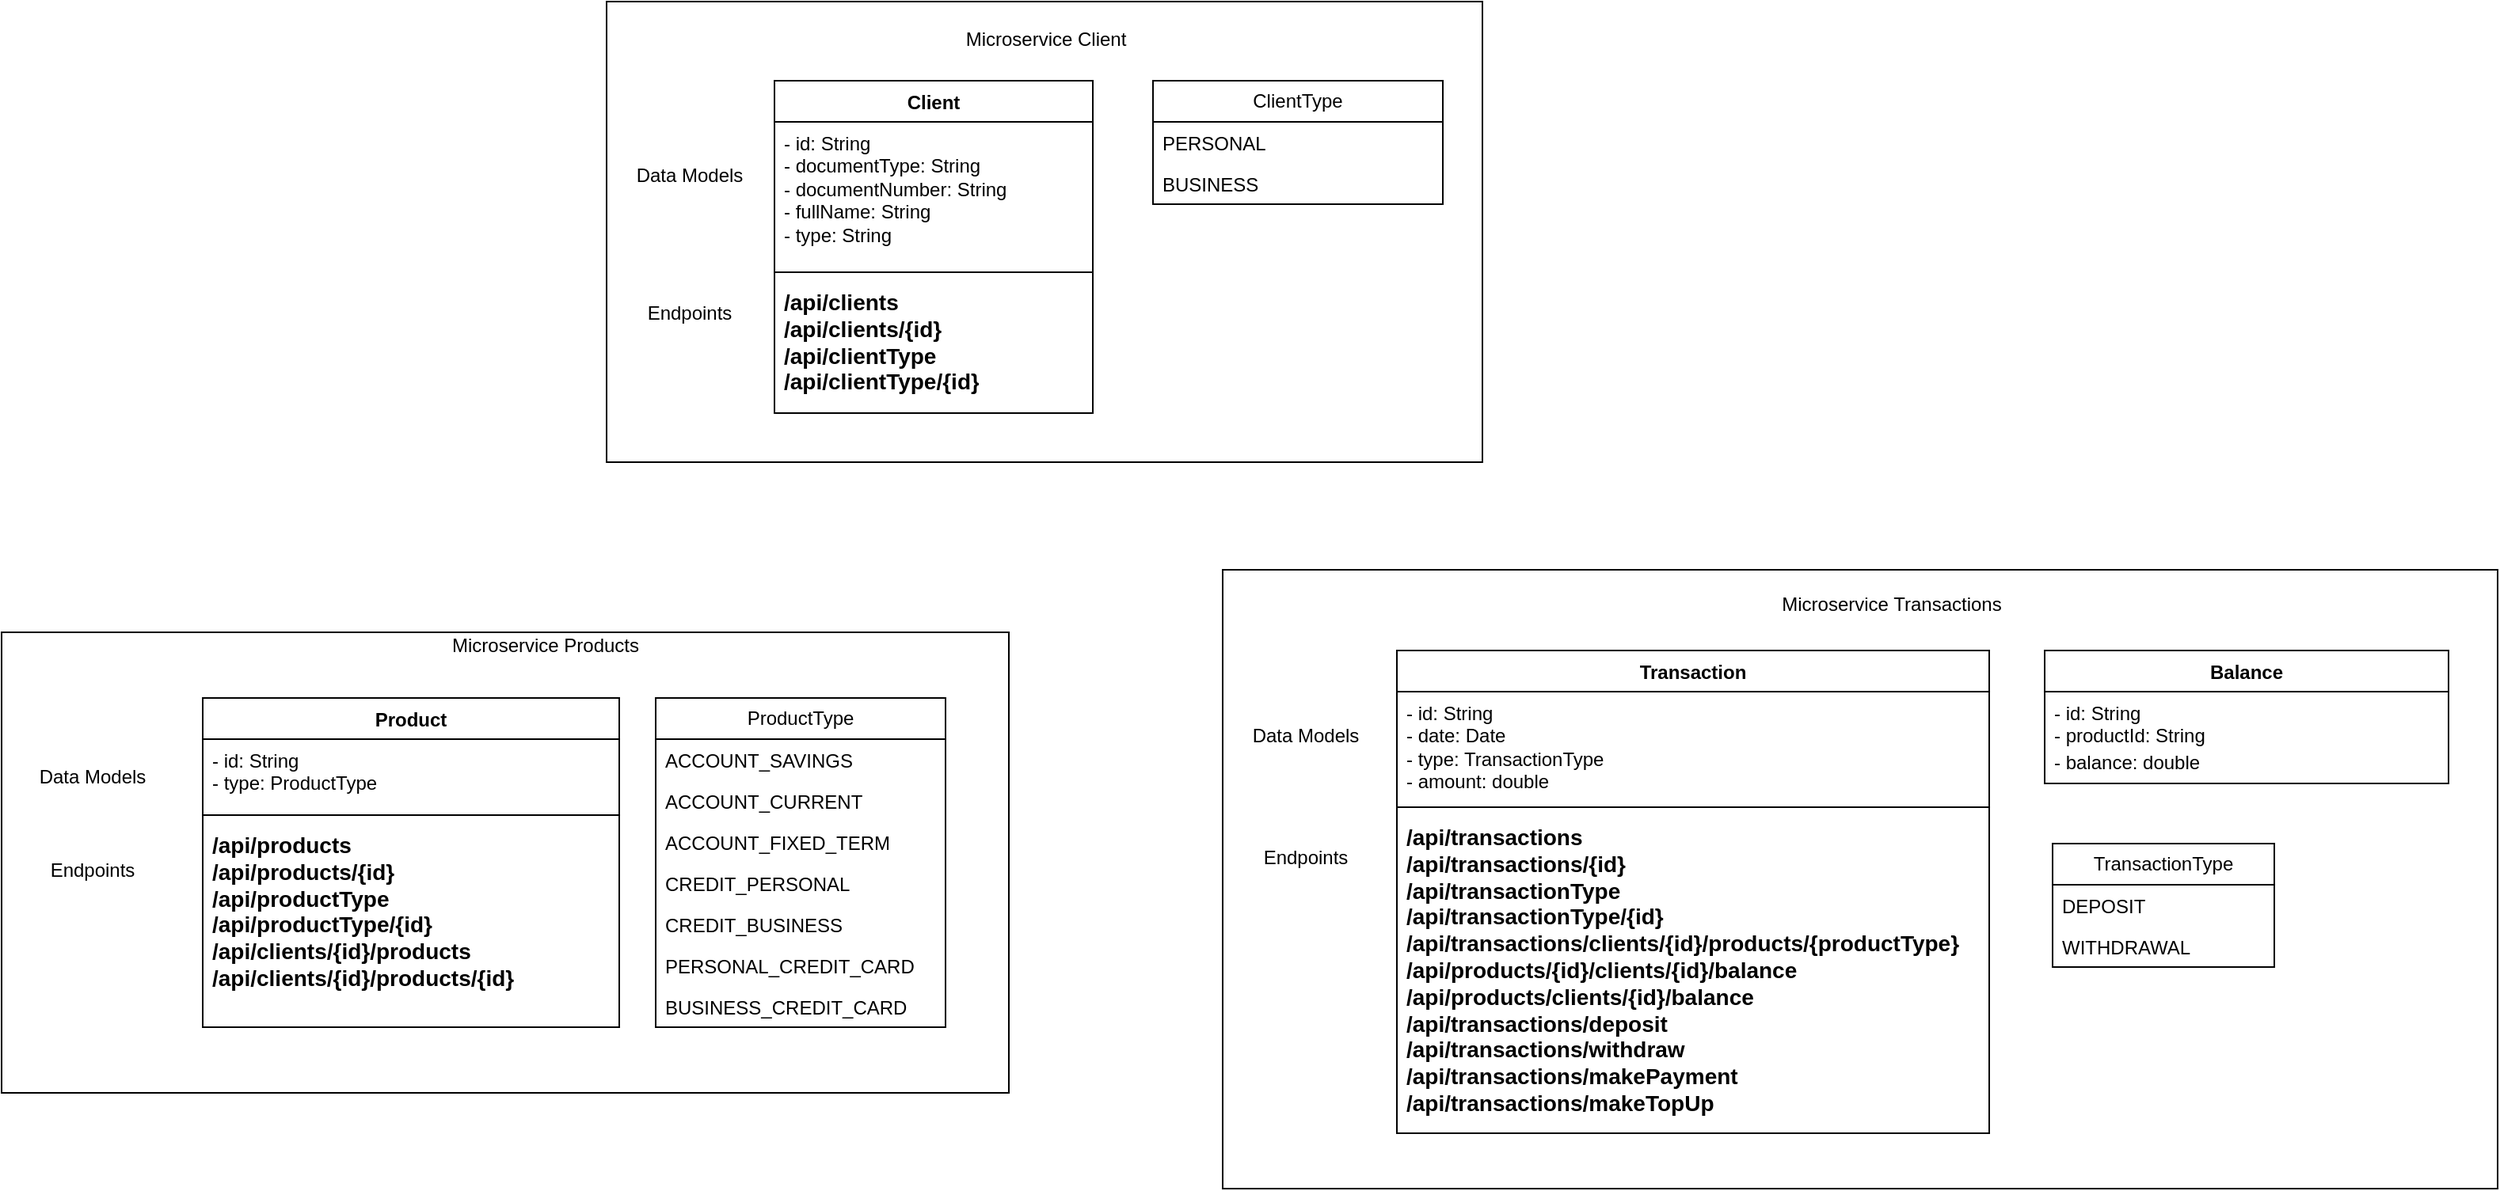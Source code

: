 <mxfile version="21.6.1" type="device">
  <diagram name="Página-1" id="byQaw5cqvZ2PZXJsykcE">
    <mxGraphModel dx="1434" dy="1213" grid="0" gridSize="10" guides="1" tooltips="1" connect="1" arrows="1" fold="1" page="0" pageScale="1" pageWidth="827" pageHeight="1169" math="0" shadow="0">
      <root>
        <mxCell id="0" />
        <mxCell id="1" parent="0" />
        <mxCell id="kyLPirycK8c-wqSpg7BQ-3" value="" style="verticalLabelPosition=bottom;verticalAlign=top;html=1;shape=mxgraph.basic.rect;fillColor2=none;strokeWidth=1;size=20;indent=5;" vertex="1" parent="1">
          <mxGeometry x="696" y="-298" width="805" height="391" as="geometry" />
        </mxCell>
        <mxCell id="kyLPirycK8c-wqSpg7BQ-2" value="" style="verticalLabelPosition=bottom;verticalAlign=top;html=1;shape=mxgraph.basic.rect;fillColor2=none;strokeWidth=1;size=20;indent=5;" vertex="1" parent="1">
          <mxGeometry x="-75" y="-258.5" width="636" height="291" as="geometry" />
        </mxCell>
        <mxCell id="Dh1_PqeGlYigmbHntT6k-110" value="" style="verticalLabelPosition=bottom;verticalAlign=top;html=1;shape=mxgraph.basic.rect;fillColor2=none;strokeWidth=1;size=20;indent=5;" parent="1" vertex="1">
          <mxGeometry x="307" y="-657" width="553" height="291" as="geometry" />
        </mxCell>
        <mxCell id="Dh1_PqeGlYigmbHntT6k-1" value="Product" style="swimlane;fontStyle=1;align=center;verticalAlign=top;childLayout=stackLayout;horizontal=1;startSize=26;horizontalStack=0;resizeParent=1;resizeParentMax=0;resizeLast=0;collapsible=1;marginBottom=0;whiteSpace=wrap;html=1;fillColor=#FFFFFF;" parent="1" vertex="1">
          <mxGeometry x="52" y="-217" width="263" height="208" as="geometry" />
        </mxCell>
        <mxCell id="Dh1_PqeGlYigmbHntT6k-2" value="- id: String&lt;br&gt;- type: ProductType&lt;br&gt;&lt;span style=&quot;border: 0px solid rgb(217, 217, 227); box-sizing: border-box; --tw-border-spacing-x: 0; --tw-border-spacing-y: 0; --tw-translate-x: 0; --tw-translate-y: 0; --tw-rotate: 0; --tw-skew-x: 0; --tw-skew-y: 0; --tw-scale-x: 1; --tw-scale-y: 1; --tw-pan-x: ; --tw-pan-y: ; --tw-pinch-zoom: ; --tw-scroll-snap-strictness: proximity; --tw-gradient-from-position: ; --tw-gradient-via-position: ; --tw-gradient-to-position: ; --tw-ordinal: ; --tw-slashed-zero: ; --tw-numeric-figure: ; --tw-numeric-spacing: ; --tw-numeric-fraction: ; --tw-ring-inset: ; --tw-ring-offset-width: 0px; --tw-ring-offset-color: #fff; --tw-ring-color: rgba(69,89,164,.5); --tw-ring-offset-shadow: 0 0 transparent; --tw-ring-shadow: 0 0 transparent; --tw-shadow: 0 0 transparent; --tw-shadow-colored: 0 0 transparent; --tw-blur: ; --tw-brightness: ; --tw-contrast: ; --tw-grayscale: ; --tw-hue-rotate: ; --tw-invert: ; --tw-saturate: ; --tw-sepia: ; --tw-drop-shadow: ; --tw-backdrop-blur: ; --tw-backdrop-brightness: ; --tw-backdrop-contrast: ; --tw-backdrop-grayscale: ; --tw-backdrop-hue-rotate: ; --tw-backdrop-invert: ; --tw-backdrop-opacity: ; --tw-backdrop-saturate: ; --tw-backdrop-sepia: ; color: rgb(255, 255, 255); font-family: &amp;quot;Söhne Mono&amp;quot;, Monaco, &amp;quot;Andale Mono&amp;quot;, &amp;quot;Ubuntu Mono&amp;quot;, monospace; font-size: 14px; background-color: rgb(0, 0, 0);&quot; class=&quot;xml&quot;&gt;&lt;span style=&quot;border: 0px solid rgb(217, 217, 227); box-sizing: border-box; --tw-border-spacing-x: 0; --tw-border-spacing-y: 0; --tw-translate-x: 0; --tw-translate-y: 0; --tw-rotate: 0; --tw-skew-x: 0; --tw-skew-y: 0; --tw-scale-x: 1; --tw-scale-y: 1; --tw-pan-x: ; --tw-pan-y: ; --tw-pinch-zoom: ; --tw-scroll-snap-strictness: proximity; --tw-gradient-from-position: ; --tw-gradient-via-position: ; --tw-gradient-to-position: ; --tw-ordinal: ; --tw-slashed-zero: ; --tw-numeric-figure: ; --tw-numeric-spacing: ; --tw-numeric-fraction: ; --tw-ring-inset: ; --tw-ring-offset-width: 0px; --tw-ring-offset-color: #fff; --tw-ring-color: rgba(69,89,164,.5); --tw-ring-offset-shadow: 0 0 transparent; --tw-ring-shadow: 0 0 transparent; --tw-shadow: 0 0 transparent; --tw-shadow-colored: 0 0 transparent; --tw-blur: ; --tw-brightness: ; --tw-contrast: ; --tw-grayscale: ; --tw-hue-rotate: ; --tw-invert: ; --tw-saturate: ; --tw-sepia: ; --tw-drop-shadow: ; --tw-backdrop-blur: ; --tw-backdrop-brightness: ; --tw-backdrop-contrast: ; --tw-backdrop-grayscale: ; --tw-backdrop-hue-rotate: ; --tw-backdrop-invert: ; --tw-backdrop-opacity: ; --tw-backdrop-saturate: ; --tw-backdrop-sepia: ;&quot; class=&quot;hljs-tag&quot;&gt;&lt;br&gt;&lt;br&gt;&lt;/span&gt;&lt;/span&gt;" style="text;strokeColor=none;fillColor=none;align=left;verticalAlign=top;spacingLeft=4;spacingRight=4;overflow=hidden;rotatable=0;points=[[0,0.5],[1,0.5]];portConstraint=eastwest;whiteSpace=wrap;html=1;" parent="Dh1_PqeGlYigmbHntT6k-1" vertex="1">
          <mxGeometry y="26" width="263" height="44" as="geometry" />
        </mxCell>
        <mxCell id="Dh1_PqeGlYigmbHntT6k-3" value="" style="line;strokeWidth=1;fillColor=none;align=left;verticalAlign=middle;spacingTop=-1;spacingLeft=3;spacingRight=3;rotatable=0;labelPosition=right;points=[];portConstraint=eastwest;strokeColor=inherit;" parent="Dh1_PqeGlYigmbHntT6k-1" vertex="1">
          <mxGeometry y="70" width="263" height="8" as="geometry" />
        </mxCell>
        <mxCell id="Dh1_PqeGlYigmbHntT6k-4" value="&lt;b style=&quot;border-color: var(--border-color); font-size: 14px;&quot;&gt;&lt;b style=&quot;border-color: var(--border-color);&quot;&gt;/api&lt;/b&gt;/products&lt;br style=&quot;border-color: var(--border-color);&quot;&gt;&lt;b style=&quot;border-color: var(--border-color);&quot;&gt;/api&lt;/b&gt;/&lt;b style=&quot;border-color: var(--border-color);&quot;&gt;products&lt;/b&gt;/{id}&lt;br&gt;&lt;b style=&quot;border-color: var(--border-color);&quot;&gt;&lt;b style=&quot;border-color: var(--border-color);&quot;&gt;/api&lt;/b&gt;/productType&lt;br style=&quot;border-color: var(--border-color);&quot;&gt;&lt;b style=&quot;border-color: var(--border-color);&quot;&gt;/api&lt;/b&gt;/&lt;b style=&quot;border-color: var(--border-color);&quot;&gt;productType&lt;/b&gt;/{id}&lt;/b&gt;&lt;br&gt;&lt;b style=&quot;border-color: var(--border-color);&quot;&gt;/api/clients/{id}/products&lt;br&gt;&lt;/b&gt;&lt;b style=&quot;border-color: var(--border-color);&quot;&gt;&lt;b style=&quot;border-color: var(--border-color);&quot;&gt;/api/clients/{id}/products/{id}&lt;/b&gt;&lt;/b&gt;&lt;br&gt;&lt;/b&gt;" style="text;strokeColor=none;fillColor=none;align=left;verticalAlign=top;spacingLeft=4;spacingRight=4;overflow=hidden;rotatable=0;points=[[0,0.5],[1,0.5]];portConstraint=eastwest;whiteSpace=wrap;html=1;" parent="Dh1_PqeGlYigmbHntT6k-1" vertex="1">
          <mxGeometry y="78" width="263" height="130" as="geometry" />
        </mxCell>
        <mxCell id="Dh1_PqeGlYigmbHntT6k-47" value="ProductType" style="swimlane;fontStyle=0;childLayout=stackLayout;horizontal=1;startSize=26;fillColor=none;horizontalStack=0;resizeParent=1;resizeParentMax=0;resizeLast=0;collapsible=1;marginBottom=0;whiteSpace=wrap;html=1;" parent="1" vertex="1">
          <mxGeometry x="338" y="-217" width="183" height="208" as="geometry">
            <mxRectangle x="432" y="33" width="93" height="26" as="alternateBounds" />
          </mxGeometry>
        </mxCell>
        <mxCell id="Dh1_PqeGlYigmbHntT6k-48" value="ACCOUNT_SAVINGS" style="text;strokeColor=none;fillColor=none;align=left;verticalAlign=top;spacingLeft=4;spacingRight=4;overflow=hidden;rotatable=0;points=[[0,0.5],[1,0.5]];portConstraint=eastwest;whiteSpace=wrap;html=1;" parent="Dh1_PqeGlYigmbHntT6k-47" vertex="1">
          <mxGeometry y="26" width="183" height="26" as="geometry" />
        </mxCell>
        <mxCell id="Dh1_PqeGlYigmbHntT6k-49" value="ACCOUNT_CURRENT" style="text;strokeColor=none;fillColor=none;align=left;verticalAlign=top;spacingLeft=4;spacingRight=4;overflow=hidden;rotatable=0;points=[[0,0.5],[1,0.5]];portConstraint=eastwest;whiteSpace=wrap;html=1;" parent="Dh1_PqeGlYigmbHntT6k-47" vertex="1">
          <mxGeometry y="52" width="183" height="26" as="geometry" />
        </mxCell>
        <mxCell id="Dh1_PqeGlYigmbHntT6k-50" value="ACCOUNT_FIXED_TERM" style="text;strokeColor=none;fillColor=none;align=left;verticalAlign=top;spacingLeft=4;spacingRight=4;overflow=hidden;rotatable=0;points=[[0,0.5],[1,0.5]];portConstraint=eastwest;whiteSpace=wrap;html=1;" parent="Dh1_PqeGlYigmbHntT6k-47" vertex="1">
          <mxGeometry y="78" width="183" height="26" as="geometry" />
        </mxCell>
        <mxCell id="Dh1_PqeGlYigmbHntT6k-85" value="CREDIT_PERSONAL" style="text;strokeColor=none;fillColor=none;align=left;verticalAlign=top;spacingLeft=4;spacingRight=4;overflow=hidden;rotatable=0;points=[[0,0.5],[1,0.5]];portConstraint=eastwest;whiteSpace=wrap;html=1;" parent="Dh1_PqeGlYigmbHntT6k-47" vertex="1">
          <mxGeometry y="104" width="183" height="26" as="geometry" />
        </mxCell>
        <mxCell id="Dh1_PqeGlYigmbHntT6k-86" value="CREDIT_BUSINESS" style="text;strokeColor=none;fillColor=none;align=left;verticalAlign=top;spacingLeft=4;spacingRight=4;overflow=hidden;rotatable=0;points=[[0,0.5],[1,0.5]];portConstraint=eastwest;whiteSpace=wrap;html=1;" parent="Dh1_PqeGlYigmbHntT6k-47" vertex="1">
          <mxGeometry y="130" width="183" height="26" as="geometry" />
        </mxCell>
        <mxCell id="Dh1_PqeGlYigmbHntT6k-87" value="PERSONAL_CREDIT_CARD" style="text;strokeColor=none;fillColor=none;align=left;verticalAlign=top;spacingLeft=4;spacingRight=4;overflow=hidden;rotatable=0;points=[[0,0.5],[1,0.5]];portConstraint=eastwest;whiteSpace=wrap;html=1;" parent="Dh1_PqeGlYigmbHntT6k-47" vertex="1">
          <mxGeometry y="156" width="183" height="26" as="geometry" />
        </mxCell>
        <mxCell id="Dh1_PqeGlYigmbHntT6k-88" value="BUSINESS_CREDIT_CARD" style="text;strokeColor=none;fillColor=none;align=left;verticalAlign=top;spacingLeft=4;spacingRight=4;overflow=hidden;rotatable=0;points=[[0,0.5],[1,0.5]];portConstraint=eastwest;whiteSpace=wrap;html=1;" parent="Dh1_PqeGlYigmbHntT6k-47" vertex="1">
          <mxGeometry y="182" width="183" height="26" as="geometry" />
        </mxCell>
        <mxCell id="Dh1_PqeGlYigmbHntT6k-54" value="Transaction" style="swimlane;fontStyle=1;align=center;verticalAlign=top;childLayout=stackLayout;horizontal=1;startSize=26;horizontalStack=0;resizeParent=1;resizeParentMax=0;resizeLast=0;collapsible=1;marginBottom=0;whiteSpace=wrap;html=1;fillColor=#FFFFFF;" parent="1" vertex="1">
          <mxGeometry x="806" y="-247" width="374" height="305" as="geometry" />
        </mxCell>
        <mxCell id="Dh1_PqeGlYigmbHntT6k-55" value="- id: String&lt;br&gt;- date: Date&lt;br&gt;- type: TransactionType&lt;br&gt;- amount: double&lt;br&gt;&lt;span style=&quot;border: 0px solid rgb(217, 217, 227); box-sizing: border-box; --tw-border-spacing-x: 0; --tw-border-spacing-y: 0; --tw-translate-x: 0; --tw-translate-y: 0; --tw-rotate: 0; --tw-skew-x: 0; --tw-skew-y: 0; --tw-scale-x: 1; --tw-scale-y: 1; --tw-pan-x: ; --tw-pan-y: ; --tw-pinch-zoom: ; --tw-scroll-snap-strictness: proximity; --tw-gradient-from-position: ; --tw-gradient-via-position: ; --tw-gradient-to-position: ; --tw-ordinal: ; --tw-slashed-zero: ; --tw-numeric-figure: ; --tw-numeric-spacing: ; --tw-numeric-fraction: ; --tw-ring-inset: ; --tw-ring-offset-width: 0px; --tw-ring-offset-color: #fff; --tw-ring-color: rgba(69,89,164,.5); --tw-ring-offset-shadow: 0 0 transparent; --tw-ring-shadow: 0 0 transparent; --tw-shadow: 0 0 transparent; --tw-shadow-colored: 0 0 transparent; --tw-blur: ; --tw-brightness: ; --tw-contrast: ; --tw-grayscale: ; --tw-hue-rotate: ; --tw-invert: ; --tw-saturate: ; --tw-sepia: ; --tw-drop-shadow: ; --tw-backdrop-blur: ; --tw-backdrop-brightness: ; --tw-backdrop-contrast: ; --tw-backdrop-grayscale: ; --tw-backdrop-hue-rotate: ; --tw-backdrop-invert: ; --tw-backdrop-opacity: ; --tw-backdrop-saturate: ; --tw-backdrop-sepia: ; color: rgb(255, 255, 255); font-family: &amp;quot;Söhne Mono&amp;quot;, Monaco, &amp;quot;Andale Mono&amp;quot;, &amp;quot;Ubuntu Mono&amp;quot;, monospace; font-size: 14px; background-color: rgb(0, 0, 0);&quot; class=&quot;xml&quot;&gt;&lt;span style=&quot;border: 0px solid rgb(217, 217, 227); box-sizing: border-box; --tw-border-spacing-x: 0; --tw-border-spacing-y: 0; --tw-translate-x: 0; --tw-translate-y: 0; --tw-rotate: 0; --tw-skew-x: 0; --tw-skew-y: 0; --tw-scale-x: 1; --tw-scale-y: 1; --tw-pan-x: ; --tw-pan-y: ; --tw-pinch-zoom: ; --tw-scroll-snap-strictness: proximity; --tw-gradient-from-position: ; --tw-gradient-via-position: ; --tw-gradient-to-position: ; --tw-ordinal: ; --tw-slashed-zero: ; --tw-numeric-figure: ; --tw-numeric-spacing: ; --tw-numeric-fraction: ; --tw-ring-inset: ; --tw-ring-offset-width: 0px; --tw-ring-offset-color: #fff; --tw-ring-color: rgba(69,89,164,.5); --tw-ring-offset-shadow: 0 0 transparent; --tw-ring-shadow: 0 0 transparent; --tw-shadow: 0 0 transparent; --tw-shadow-colored: 0 0 transparent; --tw-blur: ; --tw-brightness: ; --tw-contrast: ; --tw-grayscale: ; --tw-hue-rotate: ; --tw-invert: ; --tw-saturate: ; --tw-sepia: ; --tw-drop-shadow: ; --tw-backdrop-blur: ; --tw-backdrop-brightness: ; --tw-backdrop-contrast: ; --tw-backdrop-grayscale: ; --tw-backdrop-hue-rotate: ; --tw-backdrop-invert: ; --tw-backdrop-opacity: ; --tw-backdrop-saturate: ; --tw-backdrop-sepia: ;&quot; class=&quot;hljs-tag&quot;&gt;&lt;br&gt;&lt;br&gt;&lt;/span&gt;&lt;/span&gt;" style="text;strokeColor=none;fillColor=none;align=left;verticalAlign=top;spacingLeft=4;spacingRight=4;overflow=hidden;rotatable=0;points=[[0,0.5],[1,0.5]];portConstraint=eastwest;whiteSpace=wrap;html=1;" parent="Dh1_PqeGlYigmbHntT6k-54" vertex="1">
          <mxGeometry y="26" width="374" height="69" as="geometry" />
        </mxCell>
        <mxCell id="Dh1_PqeGlYigmbHntT6k-56" value="" style="line;strokeWidth=1;fillColor=none;align=left;verticalAlign=middle;spacingTop=-1;spacingLeft=3;spacingRight=3;rotatable=0;labelPosition=right;points=[];portConstraint=eastwest;strokeColor=inherit;" parent="Dh1_PqeGlYigmbHntT6k-54" vertex="1">
          <mxGeometry y="95" width="374" height="8" as="geometry" />
        </mxCell>
        <mxCell id="Dh1_PqeGlYigmbHntT6k-57" value="&lt;b style=&quot;border-color: var(--border-color); font-size: 14px;&quot;&gt;&lt;b style=&quot;border-color: var(--border-color);&quot;&gt;/api&lt;/b&gt;/transactions&lt;br style=&quot;border-color: var(--border-color);&quot;&gt;&lt;b style=&quot;border-color: var(--border-color);&quot;&gt;/api&lt;/b&gt;/&lt;b style=&quot;border-color: var(--border-color);&quot;&gt;transactions&lt;/b&gt;/{id}&lt;br&gt;&lt;b style=&quot;border-color: var(--border-color);&quot;&gt;&lt;b style=&quot;border-color: var(--border-color);&quot;&gt;/api&lt;/b&gt;/transactionType&lt;br style=&quot;border-color: var(--border-color);&quot;&gt;&lt;b style=&quot;border-color: var(--border-color);&quot;&gt;/api&lt;/b&gt;/&lt;b style=&quot;border-color: var(--border-color);&quot;&gt;transactionType&lt;/b&gt;/{id}&lt;/b&gt;&lt;br style=&quot;border-color: var(--border-color);&quot;&gt;&lt;b style=&quot;border-color: var(--border-color);&quot;&gt;/api/&lt;b style=&quot;border-color: var(--border-color);&quot;&gt;&lt;b style=&quot;border-color: var(--border-color);&quot;&gt;transactions&lt;/b&gt;/&lt;/b&gt;clients/{id}/products/{productType}&lt;br style=&quot;border-color: var(--border-color);&quot;&gt;&lt;/b&gt;&lt;b style=&quot;border-color: var(--border-color);&quot;&gt;&lt;b style=&quot;border-color: var(--border-color);&quot;&gt;/api/products/{id}/clients/{id}/balance&lt;br&gt;&lt;/b&gt;&lt;/b&gt;&lt;/b&gt;&lt;b style=&quot;border-color: var(--border-color); font-size: 14px;&quot;&gt;/api/products/clients/{id}/balance&lt;/b&gt;&lt;br&gt;&lt;b style=&quot;border-color: var(--border-color); font-size: 14px;&quot;&gt;&lt;b style=&quot;border-color: var(--border-color);&quot;&gt;/api&lt;/b&gt;/transactions/&lt;/b&gt;&lt;b&gt;&lt;font style=&quot;font-size: 14px;&quot;&gt;deposit&lt;br&gt;&lt;/font&gt;&lt;/b&gt;&lt;b style=&quot;border-color: var(--border-color); font-size: 14px;&quot;&gt;&lt;b style=&quot;border-color: var(--border-color);&quot;&gt;/api&lt;/b&gt;/transactions/&lt;/b&gt;&lt;b&gt;&lt;font style=&quot;font-size: 14px;&quot;&gt;withdraw&lt;br&gt;&lt;/font&gt;&lt;/b&gt;&lt;b style=&quot;border-color: var(--border-color); font-size: 14px;&quot;&gt;&lt;b style=&quot;border-color: var(--border-color);&quot;&gt;/api&lt;/b&gt;/transactions/&lt;/b&gt;&lt;b&gt;&lt;font style=&quot;font-size: 14px;&quot;&gt;makePayment&lt;br&gt;&lt;/font&gt;&lt;/b&gt;&lt;b style=&quot;border-color: var(--border-color); font-size: 14px;&quot;&gt;&lt;b style=&quot;border-color: var(--border-color);&quot;&gt;/api&lt;/b&gt;/transactions/&lt;/b&gt;&lt;b&gt;&lt;font style=&quot;font-size: 14px;&quot;&gt;makeTopUp&lt;/font&gt;&lt;/b&gt;" style="text;strokeColor=none;fillColor=none;align=left;verticalAlign=top;spacingLeft=4;spacingRight=4;overflow=hidden;rotatable=0;points=[[0,0.5],[1,0.5]];portConstraint=eastwest;whiteSpace=wrap;html=1;" parent="Dh1_PqeGlYigmbHntT6k-54" vertex="1">
          <mxGeometry y="103" width="374" height="202" as="geometry" />
        </mxCell>
        <mxCell id="Dh1_PqeGlYigmbHntT6k-62" value="TransactionType" style="swimlane;fontStyle=0;childLayout=stackLayout;horizontal=1;startSize=26;fillColor=none;horizontalStack=0;resizeParent=1;resizeParentMax=0;resizeLast=0;collapsible=1;marginBottom=0;whiteSpace=wrap;html=1;" parent="1" vertex="1">
          <mxGeometry x="1220" y="-125" width="140" height="78" as="geometry" />
        </mxCell>
        <mxCell id="Dh1_PqeGlYigmbHntT6k-63" value="DEPOSIT" style="text;strokeColor=none;fillColor=none;align=left;verticalAlign=top;spacingLeft=4;spacingRight=4;overflow=hidden;rotatable=0;points=[[0,0.5],[1,0.5]];portConstraint=eastwest;whiteSpace=wrap;html=1;" parent="Dh1_PqeGlYigmbHntT6k-62" vertex="1">
          <mxGeometry y="26" width="140" height="26" as="geometry" />
        </mxCell>
        <mxCell id="Dh1_PqeGlYigmbHntT6k-64" value="WITHDRAWAL" style="text;strokeColor=none;fillColor=none;align=left;verticalAlign=top;spacingLeft=4;spacingRight=4;overflow=hidden;rotatable=0;points=[[0,0.5],[1,0.5]];portConstraint=eastwest;whiteSpace=wrap;html=1;" parent="Dh1_PqeGlYigmbHntT6k-62" vertex="1">
          <mxGeometry y="52" width="140" height="26" as="geometry" />
        </mxCell>
        <mxCell id="Dh1_PqeGlYigmbHntT6k-77" value="Balance" style="swimlane;fontStyle=1;align=center;verticalAlign=top;childLayout=stackLayout;horizontal=1;startSize=26;horizontalStack=0;resizeParent=1;resizeParentMax=0;resizeLast=0;collapsible=1;marginBottom=0;whiteSpace=wrap;html=1;fillColor=#FFFFFF;" parent="1" vertex="1">
          <mxGeometry x="1215" y="-247" width="255" height="84" as="geometry" />
        </mxCell>
        <mxCell id="Dh1_PqeGlYigmbHntT6k-78" value="- id: String&lt;br&gt;- productId: String&lt;br&gt;- balance: double&lt;span style=&quot;border: 0px solid rgb(217, 217, 227); box-sizing: border-box; --tw-border-spacing-x: 0; --tw-border-spacing-y: 0; --tw-translate-x: 0; --tw-translate-y: 0; --tw-rotate: 0; --tw-skew-x: 0; --tw-skew-y: 0; --tw-scale-x: 1; --tw-scale-y: 1; --tw-pan-x: ; --tw-pan-y: ; --tw-pinch-zoom: ; --tw-scroll-snap-strictness: proximity; --tw-gradient-from-position: ; --tw-gradient-via-position: ; --tw-gradient-to-position: ; --tw-ordinal: ; --tw-slashed-zero: ; --tw-numeric-figure: ; --tw-numeric-spacing: ; --tw-numeric-fraction: ; --tw-ring-inset: ; --tw-ring-offset-width: 0px; --tw-ring-offset-color: #fff; --tw-ring-color: rgba(69,89,164,.5); --tw-ring-offset-shadow: 0 0 transparent; --tw-ring-shadow: 0 0 transparent; --tw-shadow: 0 0 transparent; --tw-shadow-colored: 0 0 transparent; --tw-blur: ; --tw-brightness: ; --tw-contrast: ; --tw-grayscale: ; --tw-hue-rotate: ; --tw-invert: ; --tw-saturate: ; --tw-sepia: ; --tw-drop-shadow: ; --tw-backdrop-blur: ; --tw-backdrop-brightness: ; --tw-backdrop-contrast: ; --tw-backdrop-grayscale: ; --tw-backdrop-hue-rotate: ; --tw-backdrop-invert: ; --tw-backdrop-opacity: ; --tw-backdrop-saturate: ; --tw-backdrop-sepia: ; color: rgb(255, 255, 255); font-family: &amp;quot;Söhne Mono&amp;quot;, Monaco, &amp;quot;Andale Mono&amp;quot;, &amp;quot;Ubuntu Mono&amp;quot;, monospace; font-size: 14px; background-color: rgb(0, 0, 0);&quot; class=&quot;xml&quot;&gt;&lt;span style=&quot;border: 0px solid rgb(217, 217, 227); box-sizing: border-box; --tw-border-spacing-x: 0; --tw-border-spacing-y: 0; --tw-translate-x: 0; --tw-translate-y: 0; --tw-rotate: 0; --tw-skew-x: 0; --tw-skew-y: 0; --tw-scale-x: 1; --tw-scale-y: 1; --tw-pan-x: ; --tw-pan-y: ; --tw-pinch-zoom: ; --tw-scroll-snap-strictness: proximity; --tw-gradient-from-position: ; --tw-gradient-via-position: ; --tw-gradient-to-position: ; --tw-ordinal: ; --tw-slashed-zero: ; --tw-numeric-figure: ; --tw-numeric-spacing: ; --tw-numeric-fraction: ; --tw-ring-inset: ; --tw-ring-offset-width: 0px; --tw-ring-offset-color: #fff; --tw-ring-color: rgba(69,89,164,.5); --tw-ring-offset-shadow: 0 0 transparent; --tw-ring-shadow: 0 0 transparent; --tw-shadow: 0 0 transparent; --tw-shadow-colored: 0 0 transparent; --tw-blur: ; --tw-brightness: ; --tw-contrast: ; --tw-grayscale: ; --tw-hue-rotate: ; --tw-invert: ; --tw-saturate: ; --tw-sepia: ; --tw-drop-shadow: ; --tw-backdrop-blur: ; --tw-backdrop-brightness: ; --tw-backdrop-contrast: ; --tw-backdrop-grayscale: ; --tw-backdrop-hue-rotate: ; --tw-backdrop-invert: ; --tw-backdrop-opacity: ; --tw-backdrop-saturate: ; --tw-backdrop-sepia: ;&quot; class=&quot;hljs-tag&quot;&gt;&lt;br&gt;&lt;/span&gt;&lt;/span&gt;" style="text;strokeColor=none;fillColor=none;align=left;verticalAlign=top;spacingLeft=4;spacingRight=4;overflow=hidden;rotatable=0;points=[[0,0.5],[1,0.5]];portConstraint=eastwest;whiteSpace=wrap;html=1;" parent="Dh1_PqeGlYigmbHntT6k-77" vertex="1">
          <mxGeometry y="26" width="255" height="58" as="geometry" />
        </mxCell>
        <mxCell id="Dh1_PqeGlYigmbHntT6k-108" value="Microservice Client" style="text;html=1;align=center;verticalAlign=middle;resizable=0;points=[];autosize=1;strokeColor=none;fillColor=none;" parent="1" vertex="1">
          <mxGeometry x="524" y="-646" width="119" height="26" as="geometry" />
        </mxCell>
        <mxCell id="Dh1_PqeGlYigmbHntT6k-111" value="Client" style="swimlane;fontStyle=1;align=center;verticalAlign=top;childLayout=stackLayout;horizontal=1;startSize=26;horizontalStack=0;resizeParent=1;resizeParentMax=0;resizeLast=0;collapsible=1;marginBottom=0;whiteSpace=wrap;html=1;" parent="1" vertex="1">
          <mxGeometry x="413" y="-607" width="201" height="210" as="geometry" />
        </mxCell>
        <mxCell id="Dh1_PqeGlYigmbHntT6k-112" value="- id: String&lt;br style=&quot;border-color: var(--border-color);&quot;&gt;- documentType: String&lt;br style=&quot;border-color: var(--border-color);&quot;&gt;- documentNumber: String&lt;br style=&quot;border-color: var(--border-color);&quot;&gt;- fullName: String&lt;br style=&quot;border-color: var(--border-color);&quot;&gt;- type: String&lt;br style=&quot;border-color: var(--border-color);&quot;&gt;&lt;span style=&quot;border: 0px solid rgb(217, 217, 227); box-sizing: border-box; --tw-border-spacing-x: 0; --tw-border-spacing-y: 0; --tw-translate-x: 0; --tw-translate-y: 0; --tw-rotate: 0; --tw-skew-x: 0; --tw-skew-y: 0; --tw-scale-x: 1; --tw-scale-y: 1; --tw-pan-x: ; --tw-pan-y: ; --tw-pinch-zoom: ; --tw-scroll-snap-strictness: proximity; --tw-gradient-from-position: ; --tw-gradient-via-position: ; --tw-gradient-to-position: ; --tw-ordinal: ; --tw-slashed-zero: ; --tw-numeric-figure: ; --tw-numeric-spacing: ; --tw-numeric-fraction: ; --tw-ring-inset: ; --tw-ring-offset-width: 0px; --tw-ring-offset-color: #fff; --tw-ring-color: rgba(69,89,164,.5); --tw-ring-offset-shadow: 0 0 transparent; --tw-ring-shadow: 0 0 transparent; --tw-shadow: 0 0 transparent; --tw-shadow-colored: 0 0 transparent; --tw-blur: ; --tw-brightness: ; --tw-contrast: ; --tw-grayscale: ; --tw-hue-rotate: ; --tw-invert: ; --tw-saturate: ; --tw-sepia: ; --tw-drop-shadow: ; --tw-backdrop-blur: ; --tw-backdrop-brightness: ; --tw-backdrop-contrast: ; --tw-backdrop-grayscale: ; --tw-backdrop-hue-rotate: ; --tw-backdrop-invert: ; --tw-backdrop-opacity: ; --tw-backdrop-saturate: ; --tw-backdrop-sepia: ; color: rgb(255, 255, 255); font-family: &amp;quot;Söhne Mono&amp;quot;, Monaco, &amp;quot;Andale Mono&amp;quot;, &amp;quot;Ubuntu Mono&amp;quot;, monospace; font-size: 14px; background-color: rgb(0, 0, 0);&quot; class=&quot;xml&quot;&gt;&lt;/span&gt;" style="text;strokeColor=none;fillColor=none;align=left;verticalAlign=top;spacingLeft=4;spacingRight=4;overflow=hidden;rotatable=0;points=[[0,0.5],[1,0.5]];portConstraint=eastwest;whiteSpace=wrap;html=1;" parent="Dh1_PqeGlYigmbHntT6k-111" vertex="1">
          <mxGeometry y="26" width="201" height="91" as="geometry" />
        </mxCell>
        <mxCell id="Dh1_PqeGlYigmbHntT6k-113" value="" style="line;strokeWidth=1;fillColor=none;align=left;verticalAlign=middle;spacingTop=-1;spacingLeft=3;spacingRight=3;rotatable=0;labelPosition=right;points=[];portConstraint=eastwest;strokeColor=inherit;" parent="Dh1_PqeGlYigmbHntT6k-111" vertex="1">
          <mxGeometry y="117" width="201" height="8" as="geometry" />
        </mxCell>
        <mxCell id="Dh1_PqeGlYigmbHntT6k-114" value="&lt;font style=&quot;font-size: 14px;&quot;&gt;&lt;b&gt;/api/clients&lt;br&gt;&lt;/b&gt;&lt;b style=&quot;border-color: var(--border-color);&quot;&gt;/api&lt;/b&gt;&lt;b&gt;/clients/{id}&lt;br&gt;&lt;/b&gt;&lt;b style=&quot;border-color: var(--border-color);&quot;&gt;&lt;b style=&quot;border-color: var(--border-color);&quot;&gt;/api&lt;/b&gt;/clientType&lt;br style=&quot;border-color: var(--border-color);&quot;&gt;&lt;b style=&quot;border-color: var(--border-color);&quot;&gt;/api&lt;/b&gt;/clientType/{id}&lt;/b&gt;&lt;b&gt;&lt;br&gt;&lt;/b&gt;&lt;/font&gt;" style="text;strokeColor=none;fillColor=none;align=left;verticalAlign=top;spacingLeft=4;spacingRight=4;overflow=hidden;rotatable=0;points=[[0,0.5],[1,0.5]];portConstraint=eastwest;whiteSpace=wrap;html=1;" parent="Dh1_PqeGlYigmbHntT6k-111" vertex="1">
          <mxGeometry y="125" width="201" height="85" as="geometry" />
        </mxCell>
        <mxCell id="Dh1_PqeGlYigmbHntT6k-120" value="Data Models" style="text;html=1;align=center;verticalAlign=middle;resizable=0;points=[];autosize=1;strokeColor=none;fillColor=none;" parent="1" vertex="1">
          <mxGeometry x="316" y="-560" width="85" height="26" as="geometry" />
        </mxCell>
        <mxCell id="Dh1_PqeGlYigmbHntT6k-121" value="Endpoints" style="text;html=1;align=center;verticalAlign=middle;resizable=0;points=[];autosize=1;strokeColor=none;fillColor=none;" parent="1" vertex="1">
          <mxGeometry x="323" y="-473" width="71" height="26" as="geometry" />
        </mxCell>
        <mxCell id="kyLPirycK8c-wqSpg7BQ-4" value="Microservice Products" style="text;html=1;align=center;verticalAlign=middle;resizable=0;points=[];autosize=1;strokeColor=none;fillColor=none;" vertex="1" parent="1">
          <mxGeometry x="200" y="-263" width="136" height="26" as="geometry" />
        </mxCell>
        <mxCell id="kyLPirycK8c-wqSpg7BQ-5" value="Microservice Transactions" style="text;html=1;align=center;verticalAlign=middle;resizable=0;points=[];autosize=1;strokeColor=none;fillColor=none;" vertex="1" parent="1">
          <mxGeometry x="1039" y="-289" width="157" height="26" as="geometry" />
        </mxCell>
        <mxCell id="kyLPirycK8c-wqSpg7BQ-6" value="Data Models" style="text;html=1;align=center;verticalAlign=middle;resizable=0;points=[];autosize=1;strokeColor=none;fillColor=none;" vertex="1" parent="1">
          <mxGeometry x="-61" y="-180.5" width="85" height="26" as="geometry" />
        </mxCell>
        <mxCell id="kyLPirycK8c-wqSpg7BQ-7" value="Data Models" style="text;html=1;align=center;verticalAlign=middle;resizable=0;points=[];autosize=1;strokeColor=none;fillColor=none;" vertex="1" parent="1">
          <mxGeometry x="705" y="-206.5" width="85" height="26" as="geometry" />
        </mxCell>
        <mxCell id="kyLPirycK8c-wqSpg7BQ-8" value="Endpoints" style="text;html=1;align=center;verticalAlign=middle;resizable=0;points=[];autosize=1;strokeColor=none;fillColor=none;" vertex="1" parent="1">
          <mxGeometry x="-54" y="-121.5" width="71" height="26" as="geometry" />
        </mxCell>
        <mxCell id="kyLPirycK8c-wqSpg7BQ-9" value="Endpoints" style="text;html=1;align=center;verticalAlign=middle;resizable=0;points=[];autosize=1;strokeColor=none;fillColor=none;" vertex="1" parent="1">
          <mxGeometry x="712" y="-129" width="71" height="26" as="geometry" />
        </mxCell>
        <mxCell id="kyLPirycK8c-wqSpg7BQ-10" value="ClientType" style="swimlane;fontStyle=0;childLayout=stackLayout;horizontal=1;startSize=26;fillColor=none;horizontalStack=0;resizeParent=1;resizeParentMax=0;resizeLast=0;collapsible=1;marginBottom=0;whiteSpace=wrap;html=1;" vertex="1" parent="1">
          <mxGeometry x="652" y="-607" width="183" height="78" as="geometry">
            <mxRectangle x="432" y="33" width="93" height="26" as="alternateBounds" />
          </mxGeometry>
        </mxCell>
        <mxCell id="kyLPirycK8c-wqSpg7BQ-11" value="PERSONAL" style="text;strokeColor=none;fillColor=none;align=left;verticalAlign=top;spacingLeft=4;spacingRight=4;overflow=hidden;rotatable=0;points=[[0,0.5],[1,0.5]];portConstraint=eastwest;whiteSpace=wrap;html=1;" vertex="1" parent="kyLPirycK8c-wqSpg7BQ-10">
          <mxGeometry y="26" width="183" height="26" as="geometry" />
        </mxCell>
        <mxCell id="kyLPirycK8c-wqSpg7BQ-12" value="BUSINESS" style="text;strokeColor=none;fillColor=none;align=left;verticalAlign=top;spacingLeft=4;spacingRight=4;overflow=hidden;rotatable=0;points=[[0,0.5],[1,0.5]];portConstraint=eastwest;whiteSpace=wrap;html=1;" vertex="1" parent="kyLPirycK8c-wqSpg7BQ-10">
          <mxGeometry y="52" width="183" height="26" as="geometry" />
        </mxCell>
      </root>
    </mxGraphModel>
  </diagram>
</mxfile>
